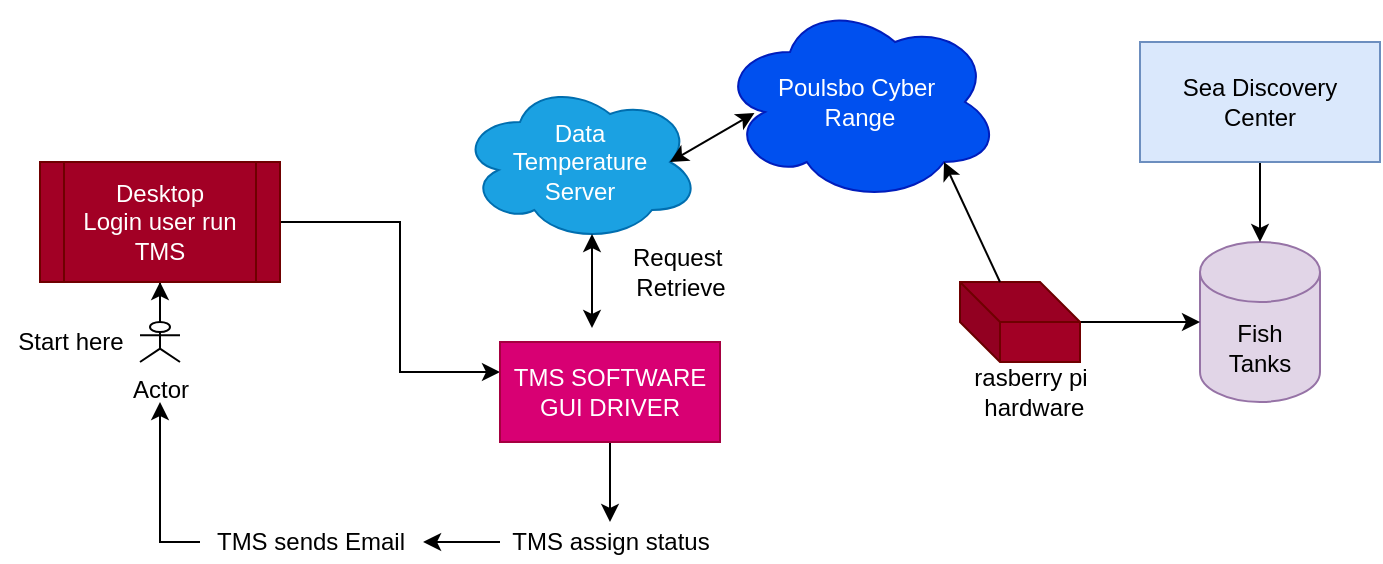 <mxfile version="13.8.6"><diagram id="qpoqknotFRvXdi-cfbJe" name="Page-1"><mxGraphModel dx="1002" dy="683" grid="0" gridSize="10" guides="1" tooltips="1" connect="1" arrows="1" fold="1" page="1" pageScale="1" pageWidth="850" pageHeight="1100" math="0" shadow="0"><root><mxCell id="0"/><mxCell id="1" parent="0"/><mxCell id="DPjdZ9g_Xea0X4PQqiPL-1" value="Fish&lt;br&gt;Tanks" style="shape=cylinder3;whiteSpace=wrap;html=1;boundedLbl=1;backgroundOutline=1;size=15;fillColor=#e1d5e7;strokeColor=#9673a6;" parent="1" vertex="1"><mxGeometry x="670" y="160" width="60" height="80" as="geometry"/></mxCell><mxCell id="DPjdZ9g_Xea0X4PQqiPL-3" style="edgeStyle=orthogonalEdgeStyle;rounded=0;orthogonalLoop=1;jettySize=auto;html=1;" parent="1" source="DPjdZ9g_Xea0X4PQqiPL-2" target="DPjdZ9g_Xea0X4PQqiPL-1" edge="1"><mxGeometry relative="1" as="geometry"/></mxCell><mxCell id="DPjdZ9g_Xea0X4PQqiPL-2" value="Sea Discovery &lt;br&gt;Center" style="rounded=0;whiteSpace=wrap;html=1;fillColor=#dae8fc;strokeColor=#6c8ebf;" parent="1" vertex="1"><mxGeometry x="640" y="60" width="120" height="60" as="geometry"/></mxCell><mxCell id="DPjdZ9g_Xea0X4PQqiPL-6" value="" style="edgeStyle=orthogonalEdgeStyle;rounded=0;orthogonalLoop=1;jettySize=auto;html=1;" parent="1" source="DPjdZ9g_Xea0X4PQqiPL-4" target="DPjdZ9g_Xea0X4PQqiPL-1" edge="1"><mxGeometry relative="1" as="geometry"/></mxCell><mxCell id="DPjdZ9g_Xea0X4PQqiPL-4" value="" style="shape=cube;whiteSpace=wrap;html=1;boundedLbl=1;backgroundOutline=1;darkOpacity=0.05;darkOpacity2=0.1;fillColor=#a20025;strokeColor=#6F0000;fontColor=#ffffff;" parent="1" vertex="1"><mxGeometry x="550" y="180" width="60" height="40" as="geometry"/></mxCell><mxCell id="DPjdZ9g_Xea0X4PQqiPL-7" value="rasberry pi&lt;br&gt;&amp;nbsp;hardware" style="text;html=1;align=center;verticalAlign=middle;resizable=0;points=[];autosize=1;" parent="1" vertex="1"><mxGeometry x="550" y="220" width="70" height="30" as="geometry"/></mxCell><mxCell id="DPjdZ9g_Xea0X4PQqiPL-34" style="edgeStyle=orthogonalEdgeStyle;rounded=0;orthogonalLoop=1;jettySize=auto;html=1;exitX=1;exitY=0.5;exitDx=0;exitDy=0;" parent="1" source="DPjdZ9g_Xea0X4PQqiPL-32" target="DPjdZ9g_Xea0X4PQqiPL-9" edge="1"><mxGeometry relative="1" as="geometry"><Array as="points"><mxPoint x="270" y="150"/><mxPoint x="270" y="225"/></Array></mxGeometry></mxCell><mxCell id="DPjdZ9g_Xea0X4PQqiPL-40" value="" style="edgeStyle=orthogonalEdgeStyle;rounded=0;orthogonalLoop=1;jettySize=auto;html=1;" parent="1" source="DPjdZ9g_Xea0X4PQqiPL-9" edge="1"><mxGeometry relative="1" as="geometry"><mxPoint x="375" y="300" as="targetPoint"/><Array as="points"><mxPoint x="375" y="280"/><mxPoint x="375" y="280"/></Array></mxGeometry></mxCell><mxCell id="DPjdZ9g_Xea0X4PQqiPL-9" value="TMS SOFTWARE&lt;br&gt;GUI DRIVER" style="rounded=0;whiteSpace=wrap;html=1;fillColor=#d80073;strokeColor=#A50040;fontColor=#ffffff;" parent="1" vertex="1"><mxGeometry x="320" y="210" width="110" height="50" as="geometry"/></mxCell><mxCell id="DPjdZ9g_Xea0X4PQqiPL-11" value="Poulsbo Cyber&amp;nbsp;&lt;br&gt;Range" style="ellipse;shape=cloud;whiteSpace=wrap;html=1;fillColor=#0050ef;strokeColor=#001DBC;fontColor=#ffffff;" parent="1" vertex="1"><mxGeometry x="430" y="40" width="140" height="100" as="geometry"/></mxCell><mxCell id="DPjdZ9g_Xea0X4PQqiPL-13" value="Data &lt;br&gt;Temperature&lt;br&gt;Server" style="ellipse;shape=cloud;whiteSpace=wrap;html=1;fillColor=#1ba1e2;strokeColor=#006EAF;fontColor=#ffffff;" parent="1" vertex="1"><mxGeometry x="300" y="80" width="120" height="80" as="geometry"/></mxCell><mxCell id="DPjdZ9g_Xea0X4PQqiPL-41" style="edgeStyle=orthogonalEdgeStyle;rounded=0;orthogonalLoop=1;jettySize=auto;html=1;entryX=1.014;entryY=0.5;entryDx=0;entryDy=0;entryPerimeter=0;" parent="1" source="DPjdZ9g_Xea0X4PQqiPL-20" target="DPjdZ9g_Xea0X4PQqiPL-35" edge="1"><mxGeometry relative="1" as="geometry"/></mxCell><mxCell id="DPjdZ9g_Xea0X4PQqiPL-20" value="TMS assign status" style="text;html=1;align=center;verticalAlign=middle;resizable=0;points=[];autosize=1;" parent="1" vertex="1"><mxGeometry x="320" y="300" width="110" height="20" as="geometry"/></mxCell><mxCell id="DPjdZ9g_Xea0X4PQqiPL-27" value="" style="endArrow=classic;startArrow=classic;html=1;entryX=0.123;entryY=0.555;entryDx=0;entryDy=0;entryPerimeter=0;exitX=0.875;exitY=0.5;exitDx=0;exitDy=0;exitPerimeter=0;" parent="1" source="DPjdZ9g_Xea0X4PQqiPL-13" target="DPjdZ9g_Xea0X4PQqiPL-11" edge="1"><mxGeometry width="50" height="50" relative="1" as="geometry"><mxPoint x="400" y="95" as="sourcePoint"/><mxPoint x="450" y="45" as="targetPoint"/></mxGeometry></mxCell><mxCell id="DPjdZ9g_Xea0X4PQqiPL-28" value="" style="endArrow=classic;startArrow=classic;html=1;entryX=0.55;entryY=0.95;entryDx=0;entryDy=0;entryPerimeter=0;" parent="1" target="DPjdZ9g_Xea0X4PQqiPL-13" edge="1"><mxGeometry width="50" height="50" relative="1" as="geometry"><mxPoint x="366" y="203" as="sourcePoint"/><mxPoint x="400" y="160" as="targetPoint"/></mxGeometry></mxCell><mxCell id="DPjdZ9g_Xea0X4PQqiPL-29" value="" style="endArrow=classic;html=1;entryX=0.8;entryY=0.8;entryDx=0;entryDy=0;entryPerimeter=0;exitX=0;exitY=0;exitDx=20;exitDy=0;exitPerimeter=0;" parent="1" source="DPjdZ9g_Xea0X4PQqiPL-4" target="DPjdZ9g_Xea0X4PQqiPL-11" edge="1"><mxGeometry width="50" height="50" relative="1" as="geometry"><mxPoint x="370" y="250" as="sourcePoint"/><mxPoint x="420" y="200" as="targetPoint"/></mxGeometry></mxCell><mxCell id="DPjdZ9g_Xea0X4PQqiPL-38" value="" style="edgeStyle=orthogonalEdgeStyle;rounded=0;orthogonalLoop=1;jettySize=auto;html=1;" parent="1" source="DPjdZ9g_Xea0X4PQqiPL-30" target="DPjdZ9g_Xea0X4PQqiPL-32" edge="1"><mxGeometry relative="1" as="geometry"/></mxCell><mxCell id="DPjdZ9g_Xea0X4PQqiPL-30" value="Actor" style="shape=umlActor;verticalLabelPosition=bottom;verticalAlign=top;html=1;outlineConnect=0;" parent="1" vertex="1"><mxGeometry x="140" y="200" width="20" height="20" as="geometry"/></mxCell><mxCell id="DPjdZ9g_Xea0X4PQqiPL-32" value="Desktop&lt;br&gt;Login user run TMS" style="shape=process;whiteSpace=wrap;html=1;backgroundOutline=1;fillColor=#a20025;strokeColor=#6F0000;fontColor=#ffffff;" parent="1" vertex="1"><mxGeometry x="90" y="120" width="120" height="60" as="geometry"/></mxCell><mxCell id="DPjdZ9g_Xea0X4PQqiPL-36" style="edgeStyle=orthogonalEdgeStyle;rounded=0;orthogonalLoop=1;jettySize=auto;html=1;" parent="1" source="DPjdZ9g_Xea0X4PQqiPL-35" edge="1"><mxGeometry relative="1" as="geometry"><mxPoint x="150" y="240" as="targetPoint"/></mxGeometry></mxCell><mxCell id="DPjdZ9g_Xea0X4PQqiPL-35" value="TMS sends Email" style="text;html=1;align=center;verticalAlign=middle;resizable=0;points=[];autosize=1;" parent="1" vertex="1"><mxGeometry x="170" y="300" width="110" height="20" as="geometry"/></mxCell><mxCell id="DPjdZ9g_Xea0X4PQqiPL-37" value="Start here" style="text;html=1;align=center;verticalAlign=middle;resizable=0;points=[];autosize=1;" parent="1" vertex="1"><mxGeometry x="70" y="200" width="70" height="20" as="geometry"/></mxCell><mxCell id="DPjdZ9g_Xea0X4PQqiPL-43" value="Request&amp;nbsp;&lt;br&gt;Retrieve" style="text;html=1;align=center;verticalAlign=middle;resizable=0;points=[];autosize=1;" parent="1" vertex="1"><mxGeometry x="380" y="160" width="60" height="30" as="geometry"/></mxCell></root></mxGraphModel></diagram></mxfile>